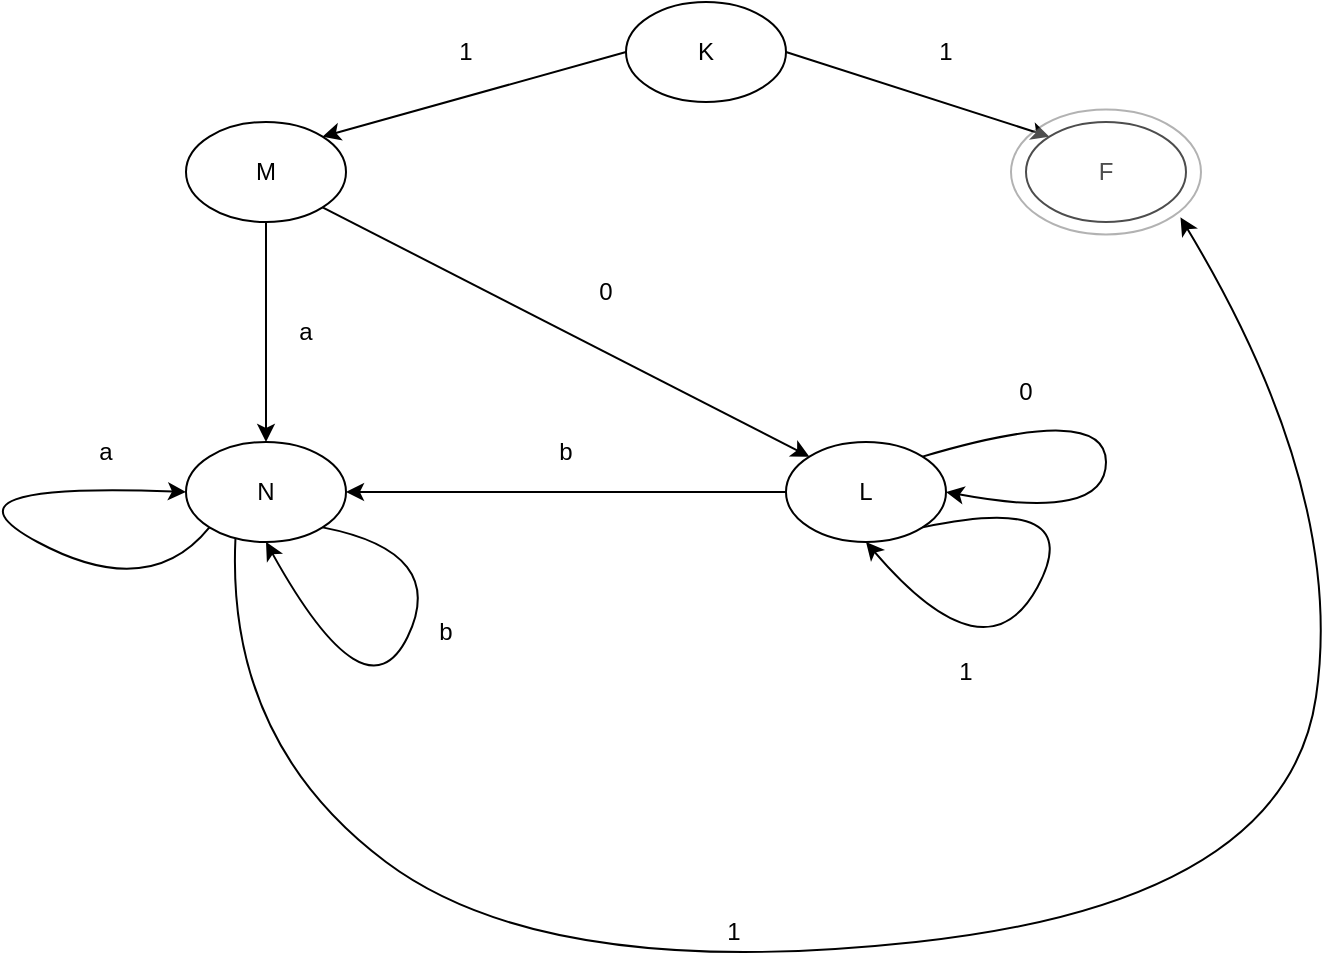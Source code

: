 <mxfile version="16.5.2" type="device"><diagram id="lLj26vvFLMSmbRk4YkIo" name="Page-1"><mxGraphModel dx="1117" dy="669" grid="1" gridSize="10" guides="1" tooltips="1" connect="1" arrows="1" fold="1" page="1" pageScale="1" pageWidth="827" pageHeight="1169" math="0" shadow="0"><root><mxCell id="0"/><mxCell id="1" parent="0"/><mxCell id="Zd5s5CJhz1_05me1Ogwb-24" value="M" style="ellipse;whiteSpace=wrap;html=1;" vertex="1" parent="1"><mxGeometry x="140" y="370" width="80" height="50" as="geometry"/></mxCell><mxCell id="Zd5s5CJhz1_05me1Ogwb-25" value="N" style="ellipse;whiteSpace=wrap;html=1;" vertex="1" parent="1"><mxGeometry x="140" y="530" width="80" height="50" as="geometry"/></mxCell><mxCell id="Zd5s5CJhz1_05me1Ogwb-26" value="K" style="ellipse;whiteSpace=wrap;html=1;" vertex="1" parent="1"><mxGeometry x="360" y="310" width="80" height="50" as="geometry"/></mxCell><mxCell id="Zd5s5CJhz1_05me1Ogwb-27" value="F" style="ellipse;whiteSpace=wrap;html=1;" vertex="1" parent="1"><mxGeometry x="560" y="370" width="80" height="50" as="geometry"/></mxCell><mxCell id="Zd5s5CJhz1_05me1Ogwb-28" value="L" style="ellipse;whiteSpace=wrap;html=1;" vertex="1" parent="1"><mxGeometry x="440" y="530" width="80" height="50" as="geometry"/></mxCell><mxCell id="Zd5s5CJhz1_05me1Ogwb-29" value="" style="endArrow=classic;html=1;rounded=0;exitX=0.5;exitY=1;exitDx=0;exitDy=0;entryX=0.5;entryY=0;entryDx=0;entryDy=0;" edge="1" parent="1" source="Zd5s5CJhz1_05me1Ogwb-24" target="Zd5s5CJhz1_05me1Ogwb-25"><mxGeometry width="50" height="50" relative="1" as="geometry"><mxPoint x="440" y="480" as="sourcePoint"/><mxPoint x="490" y="430" as="targetPoint"/></mxGeometry></mxCell><mxCell id="Zd5s5CJhz1_05me1Ogwb-30" value="" style="endArrow=classic;html=1;rounded=0;exitX=0;exitY=0.5;exitDx=0;exitDy=0;entryX=1;entryY=0;entryDx=0;entryDy=0;" edge="1" parent="1" source="Zd5s5CJhz1_05me1Ogwb-26" target="Zd5s5CJhz1_05me1Ogwb-24"><mxGeometry width="50" height="50" relative="1" as="geometry"><mxPoint x="290" y="430" as="sourcePoint"/><mxPoint x="340" y="380" as="targetPoint"/></mxGeometry></mxCell><mxCell id="Zd5s5CJhz1_05me1Ogwb-31" value="" style="endArrow=classic;html=1;rounded=0;exitX=1;exitY=0.5;exitDx=0;exitDy=0;entryX=0;entryY=0;entryDx=0;entryDy=0;" edge="1" parent="1" source="Zd5s5CJhz1_05me1Ogwb-26" target="Zd5s5CJhz1_05me1Ogwb-27"><mxGeometry width="50" height="50" relative="1" as="geometry"><mxPoint x="450" y="490" as="sourcePoint"/><mxPoint x="500" y="440" as="targetPoint"/></mxGeometry></mxCell><mxCell id="Zd5s5CJhz1_05me1Ogwb-32" value="" style="endArrow=classic;html=1;rounded=0;exitX=1;exitY=1;exitDx=0;exitDy=0;entryX=0;entryY=0;entryDx=0;entryDy=0;" edge="1" parent="1" source="Zd5s5CJhz1_05me1Ogwb-24" target="Zd5s5CJhz1_05me1Ogwb-28"><mxGeometry width="50" height="50" relative="1" as="geometry"><mxPoint x="250" y="450" as="sourcePoint"/><mxPoint x="300" y="400" as="targetPoint"/></mxGeometry></mxCell><mxCell id="Zd5s5CJhz1_05me1Ogwb-33" value="" style="endArrow=classic;html=1;rounded=0;exitX=0;exitY=0.5;exitDx=0;exitDy=0;entryX=1;entryY=0.5;entryDx=0;entryDy=0;" edge="1" parent="1" source="Zd5s5CJhz1_05me1Ogwb-28" target="Zd5s5CJhz1_05me1Ogwb-25"><mxGeometry width="50" height="50" relative="1" as="geometry"><mxPoint x="470" y="510" as="sourcePoint"/><mxPoint x="520" y="460" as="targetPoint"/></mxGeometry></mxCell><mxCell id="Zd5s5CJhz1_05me1Ogwb-35" value="" style="curved=1;endArrow=classic;html=1;rounded=0;exitX=1;exitY=0;exitDx=0;exitDy=0;entryX=1;entryY=0.5;entryDx=0;entryDy=0;" edge="1" parent="1" source="Zd5s5CJhz1_05me1Ogwb-28" target="Zd5s5CJhz1_05me1Ogwb-28"><mxGeometry width="50" height="50" relative="1" as="geometry"><mxPoint x="530" y="540" as="sourcePoint"/><mxPoint x="580" y="490" as="targetPoint"/><Array as="points"><mxPoint x="600" y="510"/><mxPoint x="600" y="570"/></Array></mxGeometry></mxCell><mxCell id="Zd5s5CJhz1_05me1Ogwb-36" value="" style="curved=1;endArrow=classic;html=1;rounded=0;exitX=1;exitY=1;exitDx=0;exitDy=0;entryX=0.5;entryY=1;entryDx=0;entryDy=0;" edge="1" parent="1" source="Zd5s5CJhz1_05me1Ogwb-28" target="Zd5s5CJhz1_05me1Ogwb-28"><mxGeometry width="50" height="50" relative="1" as="geometry"><mxPoint x="500.001" y="582.427" as="sourcePoint"/><mxPoint x="511.55" y="600" as="targetPoint"/><Array as="points"><mxPoint x="591.55" y="555"/><mxPoint x="540" y="650"/></Array></mxGeometry></mxCell><mxCell id="Zd5s5CJhz1_05me1Ogwb-37" value="" style="curved=1;endArrow=classic;html=1;rounded=0;exitX=1;exitY=1;exitDx=0;exitDy=0;entryX=0.5;entryY=1;entryDx=0;entryDy=0;" edge="1" parent="1" source="Zd5s5CJhz1_05me1Ogwb-25" target="Zd5s5CJhz1_05me1Ogwb-25"><mxGeometry width="50" height="50" relative="1" as="geometry"><mxPoint x="180.001" y="612.427" as="sourcePoint"/><mxPoint x="191.55" y="630" as="targetPoint"/><Array as="points"><mxPoint x="271.55" y="585"/><mxPoint x="230" y="670"/></Array></mxGeometry></mxCell><mxCell id="Zd5s5CJhz1_05me1Ogwb-38" value="" style="curved=1;endArrow=classic;html=1;rounded=0;exitX=0;exitY=1;exitDx=0;exitDy=0;entryX=0;entryY=0.5;entryDx=0;entryDy=0;" edge="1" parent="1" source="Zd5s5CJhz1_05me1Ogwb-25" target="Zd5s5CJhz1_05me1Ogwb-25"><mxGeometry width="50" height="50" relative="1" as="geometry"><mxPoint x="30.001" y="637.427" as="sourcePoint"/><mxPoint x="41.55" y="655" as="targetPoint"/><Array as="points"><mxPoint x="121.55" y="610"/><mxPoint x="10" y="550"/></Array></mxGeometry></mxCell><mxCell id="Zd5s5CJhz1_05me1Ogwb-39" value="1" style="text;html=1;strokeColor=none;fillColor=none;align=center;verticalAlign=middle;whiteSpace=wrap;rounded=0;" vertex="1" parent="1"><mxGeometry x="250" y="320" width="60" height="30" as="geometry"/></mxCell><mxCell id="Zd5s5CJhz1_05me1Ogwb-40" value="1" style="text;html=1;strokeColor=none;fillColor=none;align=center;verticalAlign=middle;whiteSpace=wrap;rounded=0;" vertex="1" parent="1"><mxGeometry x="490" y="320" width="60" height="30" as="geometry"/></mxCell><mxCell id="Zd5s5CJhz1_05me1Ogwb-41" value="0" style="text;html=1;strokeColor=none;fillColor=none;align=center;verticalAlign=middle;whiteSpace=wrap;rounded=0;" vertex="1" parent="1"><mxGeometry x="530" y="490" width="60" height="30" as="geometry"/></mxCell><mxCell id="Zd5s5CJhz1_05me1Ogwb-42" value="1" style="text;html=1;strokeColor=none;fillColor=none;align=center;verticalAlign=middle;whiteSpace=wrap;rounded=0;" vertex="1" parent="1"><mxGeometry x="500" y="630" width="60" height="30" as="geometry"/></mxCell><mxCell id="Zd5s5CJhz1_05me1Ogwb-43" value="a" style="text;html=1;strokeColor=none;fillColor=none;align=center;verticalAlign=middle;whiteSpace=wrap;rounded=0;" vertex="1" parent="1"><mxGeometry x="70" y="520" width="60" height="30" as="geometry"/></mxCell><mxCell id="Zd5s5CJhz1_05me1Ogwb-44" value="b" style="text;html=1;strokeColor=none;fillColor=none;align=center;verticalAlign=middle;whiteSpace=wrap;rounded=0;" vertex="1" parent="1"><mxGeometry x="240" y="610" width="60" height="30" as="geometry"/></mxCell><mxCell id="Zd5s5CJhz1_05me1Ogwb-45" value="b" style="text;html=1;strokeColor=none;fillColor=none;align=center;verticalAlign=middle;whiteSpace=wrap;rounded=0;" vertex="1" parent="1"><mxGeometry x="300" y="520" width="60" height="30" as="geometry"/></mxCell><mxCell id="Zd5s5CJhz1_05me1Ogwb-46" value="0" style="text;html=1;strokeColor=none;fillColor=none;align=center;verticalAlign=middle;whiteSpace=wrap;rounded=0;" vertex="1" parent="1"><mxGeometry x="320" y="440" width="60" height="30" as="geometry"/></mxCell><mxCell id="Zd5s5CJhz1_05me1Ogwb-47" value="a" style="text;html=1;strokeColor=none;fillColor=none;align=center;verticalAlign=middle;whiteSpace=wrap;rounded=0;" vertex="1" parent="1"><mxGeometry x="170" y="460" width="60" height="30" as="geometry"/></mxCell><mxCell id="Zd5s5CJhz1_05me1Ogwb-49" value="" style="ellipse;whiteSpace=wrap;html=1;gradientColor=none;strokeWidth=1;perimeterSpacing=0;shadow=0;sketch=0;overflow=visible;backgroundOutline=0;noLabel=0;portConstraintRotation=0;connectable=1;allowArrows=1;snapToPoint=0;perimeter=lifelinePerimeter;container=0;autosize=0;collapsible=1;recursiveResize=1;expand=1;opacity=30;" vertex="1" parent="1"><mxGeometry x="552.5" y="363.75" width="95" height="62.5" as="geometry"/></mxCell><mxCell id="Zd5s5CJhz1_05me1Ogwb-50" value="" style="curved=1;endArrow=classic;html=1;rounded=0;exitX=0.309;exitY=0.968;exitDx=0;exitDy=0;exitPerimeter=0;entryX=0.892;entryY=0.863;entryDx=0;entryDy=0;entryPerimeter=0;" edge="1" parent="1" source="Zd5s5CJhz1_05me1Ogwb-25" target="Zd5s5CJhz1_05me1Ogwb-49"><mxGeometry width="50" height="50" relative="1" as="geometry"><mxPoint x="140" y="670" as="sourcePoint"/><mxPoint x="710" y="480" as="targetPoint"/><Array as="points"><mxPoint x="160" y="680"/><mxPoint x="320" y="800"/><mxPoint x="690" y="760"/><mxPoint x="720" y="555"/></Array></mxGeometry></mxCell><mxCell id="Zd5s5CJhz1_05me1Ogwb-51" value="1" style="text;html=1;strokeColor=none;fillColor=none;align=center;verticalAlign=middle;whiteSpace=wrap;rounded=0;shadow=0;sketch=0;opacity=30;" vertex="1" parent="1"><mxGeometry x="384" y="760" width="60" height="30" as="geometry"/></mxCell></root></mxGraphModel></diagram></mxfile>